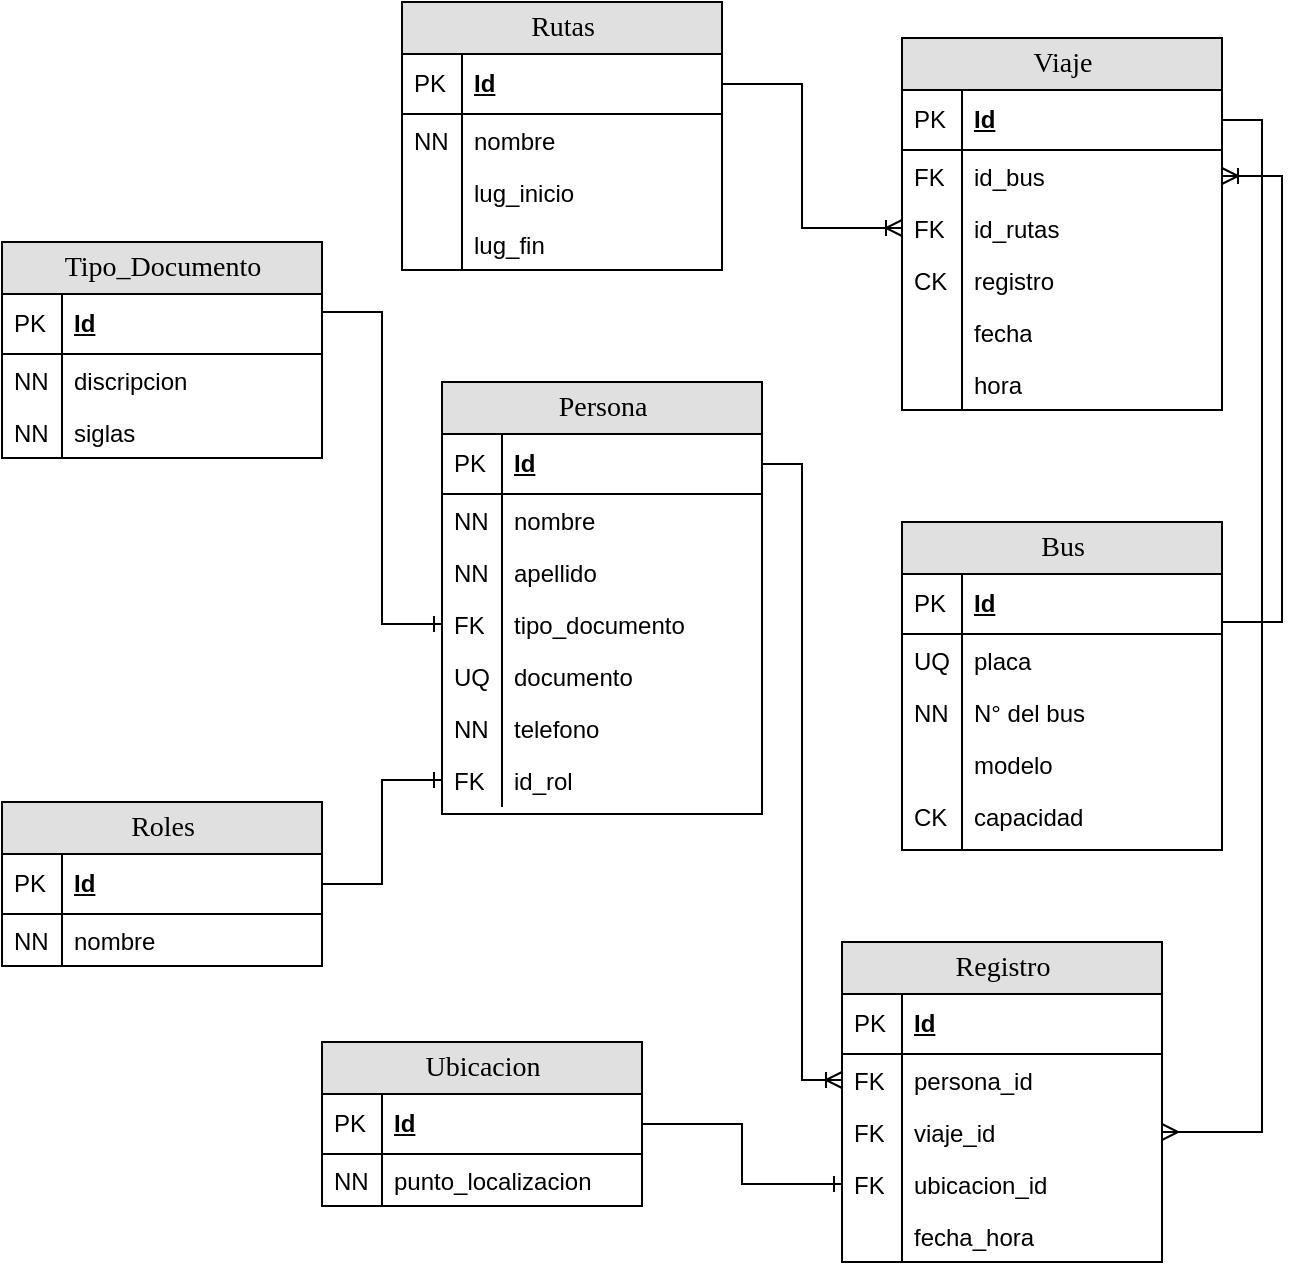 <mxfile version="20.5.3" type="github">
  <diagram name="Page-1" id="e56a1550-8fbb-45ad-956c-1786394a9013">
    <mxGraphModel dx="1422" dy="1612" grid="1" gridSize="10" guides="1" tooltips="1" connect="1" arrows="1" fold="1" page="1" pageScale="1" pageWidth="1100" pageHeight="850" background="none" math="0" shadow="0">
      <root>
        <mxCell id="0" />
        <mxCell id="1" parent="0" />
        <mxCell id="2e49270ec7c68f3f-8" value="Viaje" style="swimlane;html=1;fontStyle=0;childLayout=stackLayout;horizontal=1;startSize=26;fillColor=#e0e0e0;horizontalStack=0;resizeParent=1;resizeLast=0;collapsible=1;marginBottom=0;swimlaneFillColor=#ffffff;align=center;rounded=0;shadow=0;comic=0;labelBackgroundColor=none;strokeWidth=1;fontFamily=Verdana;fontSize=14;swimlaneLine=1;" parent="1" vertex="1">
          <mxGeometry x="450" y="-182" width="160" height="186" as="geometry" />
        </mxCell>
        <mxCell id="2e49270ec7c68f3f-9" value="Id" style="shape=partialRectangle;top=0;left=0;right=0;bottom=1;html=1;align=left;verticalAlign=middle;fillColor=none;spacingLeft=34;spacingRight=4;whiteSpace=wrap;overflow=hidden;rotatable=0;points=[[0,0.5],[1,0.5]];portConstraint=eastwest;dropTarget=0;fontStyle=5;" parent="2e49270ec7c68f3f-8" vertex="1">
          <mxGeometry y="26" width="160" height="30" as="geometry" />
        </mxCell>
        <mxCell id="2e49270ec7c68f3f-10" value="PK" style="shape=partialRectangle;top=0;left=0;bottom=0;html=1;fillColor=none;align=left;verticalAlign=middle;spacingLeft=4;spacingRight=4;whiteSpace=wrap;overflow=hidden;rotatable=0;points=[];portConstraint=eastwest;part=1;" parent="2e49270ec7c68f3f-9" vertex="1" connectable="0">
          <mxGeometry width="30" height="30" as="geometry" />
        </mxCell>
        <mxCell id="2e49270ec7c68f3f-13" value="id_bus" style="shape=partialRectangle;top=0;left=0;right=0;bottom=0;html=1;align=left;verticalAlign=top;fillColor=none;spacingLeft=34;spacingRight=4;whiteSpace=wrap;overflow=hidden;rotatable=0;points=[[0,0.5],[1,0.5]];portConstraint=eastwest;dropTarget=0;" parent="2e49270ec7c68f3f-8" vertex="1">
          <mxGeometry y="56" width="160" height="26" as="geometry" />
        </mxCell>
        <mxCell id="2e49270ec7c68f3f-14" value="FK" style="shape=partialRectangle;top=0;left=0;bottom=0;html=1;fillColor=none;align=left;verticalAlign=top;spacingLeft=4;spacingRight=4;whiteSpace=wrap;overflow=hidden;rotatable=0;points=[];portConstraint=eastwest;part=1;" parent="2e49270ec7c68f3f-13" vertex="1" connectable="0">
          <mxGeometry width="30" height="26" as="geometry" />
        </mxCell>
        <mxCell id="2e49270ec7c68f3f-15" value="id_rutas" style="shape=partialRectangle;top=0;left=0;right=0;bottom=0;html=1;align=left;verticalAlign=top;fillColor=none;spacingLeft=34;spacingRight=4;whiteSpace=wrap;overflow=hidden;rotatable=0;points=[[0,0.5],[1,0.5]];portConstraint=eastwest;dropTarget=0;" parent="2e49270ec7c68f3f-8" vertex="1">
          <mxGeometry y="82" width="160" height="26" as="geometry" />
        </mxCell>
        <mxCell id="2e49270ec7c68f3f-16" value="FK" style="shape=partialRectangle;top=0;left=0;bottom=0;html=1;fillColor=none;align=left;verticalAlign=top;spacingLeft=4;spacingRight=4;whiteSpace=wrap;overflow=hidden;rotatable=0;points=[];portConstraint=eastwest;part=1;" parent="2e49270ec7c68f3f-15" vertex="1" connectable="0">
          <mxGeometry width="30" height="26" as="geometry" />
        </mxCell>
        <mxCell id="A5Q36Xl45M62CWeeGY99-18" value="registro" style="shape=partialRectangle;top=0;left=0;right=0;bottom=0;html=1;align=left;verticalAlign=top;fillColor=none;spacingLeft=34;spacingRight=4;whiteSpace=wrap;overflow=hidden;rotatable=0;points=[[0,0.5],[1,0.5]];portConstraint=eastwest;dropTarget=0;" parent="2e49270ec7c68f3f-8" vertex="1">
          <mxGeometry y="108" width="160" height="26" as="geometry" />
        </mxCell>
        <mxCell id="A5Q36Xl45M62CWeeGY99-19" value="CK" style="shape=partialRectangle;top=0;left=0;bottom=0;html=1;fillColor=none;align=left;verticalAlign=top;spacingLeft=4;spacingRight=4;whiteSpace=wrap;overflow=hidden;rotatable=0;points=[];portConstraint=eastwest;part=1;" parent="A5Q36Xl45M62CWeeGY99-18" vertex="1" connectable="0">
          <mxGeometry width="30" height="26" as="geometry" />
        </mxCell>
        <mxCell id="BcYfV_nLDdi7AigZJPTZ-18" value="fecha&lt;span style=&quot;color: rgba(0, 0, 0, 0); font-family: monospace; font-size: 0px;&quot;&gt;%3CmxGraphModel%3E%3Croot%3E%3CmxCell%20id%3D%220%22%2F%3E%3CmxCell%20id%3D%221%22%20parent%3D%220%22%2F%3E%3CmxCell%20id%3D%222%22%20value%3D%22id_rutas%22%20style%3D%22shape%3DpartialRectangle%3Btop%3D0%3Bleft%3D0%3Bright%3D0%3Bbottom%3D0%3Bhtml%3D1%3Balign%3Dleft%3BverticalAlign%3Dtop%3BfillColor%3Dnone%3BspacingLeft%3D34%3BspacingRight%3D4%3BwhiteSpace%3Dwrap%3Boverflow%3Dhidden%3Brotatable%3D0%3Bpoints%3D%5B%5B0%2C0.5%5D%2C%5B1%2C0.5%5D%5D%3BportConstraint%3Deastwest%3BdropTarget%3D0%3B%22%20vertex%3D%221%22%20parent%3D%221%22%3E%3CmxGeometry%20x%3D%22500%22%20y%3D%22220%22%20width%3D%22160%22%20height%3D%2226%22%20as%3D%22geometry%22%2F%3E%3C%2FmxCell%3E%3CmxCell%20id%3D%223%22%20value%3D%22FK%22%20style%3D%22shape%3DpartialRectangle%3Btop%3D0%3Bleft%3D0%3Bbottom%3D0%3Bhtml%3D1%3BfillColor%3Dnone%3Balign%3Dleft%3BverticalAlign%3Dtop%3BspacingLeft%3D4%3BspacingRight%3D4%3BwhiteSpace%3Dwrap%3Boverflow%3Dhidden%3Brotatable%3D0%3Bpoints%3D%5B%5D%3BportConstraint%3Deastwest%3Bpart%3D1%3B%22%20vertex%3D%221%22%20connectable%3D%220%22%20parent%3D%222%22%3E%3CmxGeometry%20width%3D%2230%22%20height%3D%2226%22%20as%3D%22geometry%22%2F%3E%3C%2FmxCell%3E%3C%2Froot%3E%3C%2FmxGraphModel%3E&lt;/span&gt;&lt;span style=&quot;color: rgba(0, 0, 0, 0); font-family: monospace; font-size: 0px;&quot;&gt;%3CmxGraphModel%3E%3Croot%3E%3CmxCell%20id%3D%220%22%2F%3E%3CmxCell%20id%3D%221%22%20parent%3D%220%22%2F%3E%3CmxCell%20id%3D%222%22%20value%3D%22id_rutas%22%20style%3D%22shape%3DpartialRectangle%3Btop%3D0%3Bleft%3D0%3Bright%3D0%3Bbottom%3D0%3Bhtml%3D1%3Balign%3Dleft%3BverticalAlign%3Dtop%3BfillColor%3Dnone%3BspacingLeft%3D34%3BspacingRight%3D4%3BwhiteSpace%3Dwrap%3Boverflow%3Dhidden%3Brotatable%3D0%3Bpoints%3D%5B%5B0%2C0.5%5D%2C%5B1%2C0.5%5D%5D%3BportConstraint%3Deastwest%3BdropTarget%3D0%3B%22%20vertex%3D%221%22%20parent%3D%221%22%3E%3CmxGeometry%20x%3D%22500%22%20y%3D%22220%22%20width%3D%22160%22%20height%3D%2226%22%20as%3D%22geometry%22%2F%3E%3C%2FmxCell%3E%3CmxCell%20id%3D%223%22%20value%3D%22FK%22%20style%3D%22shape%3DpartialRectangle%3Btop%3D0%3Bleft%3D0%3Bbottom%3D0%3Bhtml%3D1%3BfillColor%3Dnone%3Balign%3Dleft%3BverticalAlign%3Dtop%3BspacingLeft%3D4%3BspacingRight%3D4%3BwhiteSpace%3Dwrap%3Boverflow%3Dhidden%3Brotatable%3D0%3Bpoints%3D%5B%5D%3BportConstraint%3Deastwest%3Bpart%3D1%3B%22%20vertex%3D%221%22%20connectable%3D%220%22%20parent%3D%222%22%3E%3CmxGeometry%20width%3D%2230%22%20height%3D%2226%22%20as%3D%22geometry%22%2F%3E%3C%2FmxCell%3E%3C%2Froot%3E%3C%2FmxGraphModel%3E&lt;/span&gt;&lt;span style=&quot;color: rgba(0, 0, 0, 0); font-family: monospace; font-size: 0px;&quot;&gt;%3CmxGraphModel%3E%3Croot%3E%3CmxCell%20id%3D%220%22%2F%3E%3CmxCell%20id%3D%221%22%20parent%3D%220%22%2F%3E%3CmxCell%20id%3D%222%22%20value%3D%22id_rutas%22%20style%3D%22shape%3DpartialRectangle%3Btop%3D0%3Bleft%3D0%3Bright%3D0%3Bbottom%3D0%3Bhtml%3D1%3Balign%3Dleft%3BverticalAlign%3Dtop%3BfillColor%3Dnone%3BspacingLeft%3D34%3BspacingRight%3D4%3BwhiteSpace%3Dwrap%3Boverflow%3Dhidden%3Brotatable%3D0%3Bpoints%3D%5B%5B0%2C0.5%5D%2C%5B1%2C0.5%5D%5D%3BportConstraint%3Deastwest%3BdropTarget%3D0%3B%22%20vertex%3D%221%22%20parent%3D%221%22%3E%3CmxGeometry%20x%3D%22500%22%20y%3D%22220%22%20width%3D%22160%22%20height%3D%2226%22%20as%3D%22geometry%22%2F%3E%3C%2FmxCell%3E%3CmxCell%20id%3D%223%22%20value%3D%22FK%22%20style%3D%22shape%3DpartialRectangle%3Btop%3D0%3Bleft%3D0%3Bbottom%3D0%3Bhtml%3D1%3BfillColor%3Dnone%3Balign%3Dleft%3BverticalAlign%3Dtop%3BspacingLeft%3D4%3BspacingRight%3D4%3BwhiteSpace%3Dwrap%3Boverflow%3Dhidden%3Brotatable%3D0%3Bpoints%3D%5B%5D%3BportConstraint%3Deastwest%3Bpart%3D1%3B%22%20vertex%3D%221%22%20connectable%3D%220%22%20parent%3D%222%22%3E%3CmxGeometry%20width%3D%2230%22%20height%3D%2226%22%20as%3D%22geometry%22%2F%3E%3C%2FmxCell%3E%3C%2Froot%3E%3C%2FmxGraphModel%3E&lt;/span&gt;" style="shape=partialRectangle;top=0;left=0;right=0;bottom=0;html=1;align=left;verticalAlign=top;fillColor=none;spacingLeft=34;spacingRight=4;whiteSpace=wrap;overflow=hidden;rotatable=0;points=[[0,0.5],[1,0.5]];portConstraint=eastwest;dropTarget=0;" parent="2e49270ec7c68f3f-8" vertex="1">
          <mxGeometry y="134" width="160" height="26" as="geometry" />
        </mxCell>
        <mxCell id="BcYfV_nLDdi7AigZJPTZ-19" value="" style="shape=partialRectangle;top=0;left=0;bottom=0;html=1;fillColor=none;align=left;verticalAlign=top;spacingLeft=4;spacingRight=4;whiteSpace=wrap;overflow=hidden;rotatable=0;points=[];portConstraint=eastwest;part=1;" parent="BcYfV_nLDdi7AigZJPTZ-18" vertex="1" connectable="0">
          <mxGeometry width="30" height="26" as="geometry" />
        </mxCell>
        <mxCell id="BcYfV_nLDdi7AigZJPTZ-20" value="hora" style="shape=partialRectangle;top=0;left=0;right=0;bottom=0;html=1;align=left;verticalAlign=top;fillColor=none;spacingLeft=34;spacingRight=4;whiteSpace=wrap;overflow=hidden;rotatable=0;points=[[0,0.5],[1,0.5]];portConstraint=eastwest;dropTarget=0;" parent="2e49270ec7c68f3f-8" vertex="1">
          <mxGeometry y="160" width="160" height="26" as="geometry" />
        </mxCell>
        <mxCell id="BcYfV_nLDdi7AigZJPTZ-21" value="" style="shape=partialRectangle;top=0;left=0;bottom=0;html=1;fillColor=none;align=left;verticalAlign=top;spacingLeft=4;spacingRight=4;whiteSpace=wrap;overflow=hidden;rotatable=0;points=[];portConstraint=eastwest;part=1;" parent="BcYfV_nLDdi7AigZJPTZ-20" vertex="1" connectable="0">
          <mxGeometry width="30" height="26" as="geometry" />
        </mxCell>
        <mxCell id="BcYfV_nLDdi7AigZJPTZ-1" value="Persona" style="swimlane;html=1;fontStyle=0;childLayout=stackLayout;horizontal=1;startSize=26;fillColor=#e0e0e0;horizontalStack=0;resizeParent=1;resizeLast=0;collapsible=1;marginBottom=0;swimlaneFillColor=#ffffff;align=center;rounded=0;shadow=0;comic=0;labelBackgroundColor=none;strokeWidth=1;fontFamily=Verdana;fontSize=14" parent="1" vertex="1">
          <mxGeometry x="220" y="-10" width="160" height="216" as="geometry" />
        </mxCell>
        <mxCell id="BcYfV_nLDdi7AigZJPTZ-2" value="Id" style="shape=partialRectangle;top=0;left=0;right=0;bottom=1;html=1;align=left;verticalAlign=middle;fillColor=none;spacingLeft=34;spacingRight=4;whiteSpace=wrap;overflow=hidden;rotatable=0;points=[[0,0.5],[1,0.5]];portConstraint=eastwest;dropTarget=0;fontStyle=5;" parent="BcYfV_nLDdi7AigZJPTZ-1" vertex="1">
          <mxGeometry y="26" width="160" height="30" as="geometry" />
        </mxCell>
        <mxCell id="BcYfV_nLDdi7AigZJPTZ-3" value="PK" style="shape=partialRectangle;top=0;left=0;bottom=0;html=1;fillColor=none;align=left;verticalAlign=middle;spacingLeft=4;spacingRight=4;whiteSpace=wrap;overflow=hidden;rotatable=0;points=[];portConstraint=eastwest;part=1;" parent="BcYfV_nLDdi7AigZJPTZ-2" vertex="1" connectable="0">
          <mxGeometry width="30" height="30" as="geometry" />
        </mxCell>
        <mxCell id="BcYfV_nLDdi7AigZJPTZ-4" value="nombre" style="shape=partialRectangle;top=0;left=0;right=0;bottom=0;html=1;align=left;verticalAlign=top;fillColor=none;spacingLeft=34;spacingRight=4;whiteSpace=wrap;overflow=hidden;rotatable=0;points=[[0,0.5],[1,0.5]];portConstraint=eastwest;dropTarget=0;" parent="BcYfV_nLDdi7AigZJPTZ-1" vertex="1">
          <mxGeometry y="56" width="160" height="26" as="geometry" />
        </mxCell>
        <mxCell id="BcYfV_nLDdi7AigZJPTZ-5" value="NN" style="shape=partialRectangle;top=0;left=0;bottom=0;html=1;fillColor=none;align=left;verticalAlign=top;spacingLeft=4;spacingRight=4;whiteSpace=wrap;overflow=hidden;rotatable=0;points=[];portConstraint=eastwest;part=1;" parent="BcYfV_nLDdi7AigZJPTZ-4" vertex="1" connectable="0">
          <mxGeometry width="30" height="26" as="geometry" />
        </mxCell>
        <mxCell id="BcYfV_nLDdi7AigZJPTZ-6" value="apellido" style="shape=partialRectangle;top=0;left=0;right=0;bottom=0;html=1;align=left;verticalAlign=top;fillColor=none;spacingLeft=34;spacingRight=4;whiteSpace=wrap;overflow=hidden;rotatable=0;points=[[0,0.5],[1,0.5]];portConstraint=eastwest;dropTarget=0;" parent="BcYfV_nLDdi7AigZJPTZ-1" vertex="1">
          <mxGeometry y="82" width="160" height="26" as="geometry" />
        </mxCell>
        <mxCell id="BcYfV_nLDdi7AigZJPTZ-7" value="NN" style="shape=partialRectangle;top=0;left=0;bottom=0;html=1;fillColor=none;align=left;verticalAlign=top;spacingLeft=4;spacingRight=4;whiteSpace=wrap;overflow=hidden;rotatable=0;points=[];portConstraint=eastwest;part=1;" parent="BcYfV_nLDdi7AigZJPTZ-6" vertex="1" connectable="0">
          <mxGeometry width="30" height="26" as="geometry" />
        </mxCell>
        <mxCell id="BcYfV_nLDdi7AigZJPTZ-8" value="&lt;span style=&quot;&quot;&gt;tipo_documento&lt;/span&gt;" style="shape=partialRectangle;top=0;left=0;right=0;bottom=0;html=1;align=left;verticalAlign=top;fillColor=none;spacingLeft=34;spacingRight=4;whiteSpace=wrap;overflow=hidden;rotatable=0;points=[[0,0.5],[1,0.5]];portConstraint=eastwest;dropTarget=0;" parent="BcYfV_nLDdi7AigZJPTZ-1" vertex="1">
          <mxGeometry y="108" width="160" height="26" as="geometry" />
        </mxCell>
        <mxCell id="BcYfV_nLDdi7AigZJPTZ-9" value="FK" style="shape=partialRectangle;top=0;left=0;bottom=0;html=1;fillColor=none;align=left;verticalAlign=top;spacingLeft=4;spacingRight=4;whiteSpace=wrap;overflow=hidden;rotatable=0;points=[];portConstraint=eastwest;part=1;" parent="BcYfV_nLDdi7AigZJPTZ-8" vertex="1" connectable="0">
          <mxGeometry width="30" height="26" as="geometry" />
        </mxCell>
        <mxCell id="8k3CjTWVGa6V00-YYSBL-44" value="&lt;span style=&quot;&quot;&gt;documento&lt;/span&gt;" style="shape=partialRectangle;top=0;left=0;right=0;bottom=0;html=1;align=left;verticalAlign=top;fillColor=none;spacingLeft=34;spacingRight=4;whiteSpace=wrap;overflow=hidden;rotatable=0;points=[[0,0.5],[1,0.5]];portConstraint=eastwest;dropTarget=0;" parent="BcYfV_nLDdi7AigZJPTZ-1" vertex="1">
          <mxGeometry y="134" width="160" height="26" as="geometry" />
        </mxCell>
        <mxCell id="8k3CjTWVGa6V00-YYSBL-45" value="UQ" style="shape=partialRectangle;top=0;left=0;bottom=0;html=1;fillColor=none;align=left;verticalAlign=top;spacingLeft=4;spacingRight=4;whiteSpace=wrap;overflow=hidden;rotatable=0;points=[];portConstraint=eastwest;part=1;" parent="8k3CjTWVGa6V00-YYSBL-44" vertex="1" connectable="0">
          <mxGeometry width="30" height="26" as="geometry" />
        </mxCell>
        <mxCell id="BcYfV_nLDdi7AigZJPTZ-14" value="telefono" style="shape=partialRectangle;top=0;left=0;right=0;bottom=0;html=1;align=left;verticalAlign=top;fillColor=none;spacingLeft=34;spacingRight=4;whiteSpace=wrap;overflow=hidden;rotatable=0;points=[[0,0.5],[1,0.5]];portConstraint=eastwest;dropTarget=0;" parent="BcYfV_nLDdi7AigZJPTZ-1" vertex="1">
          <mxGeometry y="160" width="160" height="26" as="geometry" />
        </mxCell>
        <mxCell id="BcYfV_nLDdi7AigZJPTZ-15" value="NN" style="shape=partialRectangle;top=0;left=0;bottom=0;html=1;fillColor=none;align=left;verticalAlign=top;spacingLeft=4;spacingRight=4;whiteSpace=wrap;overflow=hidden;rotatable=0;points=[];portConstraint=eastwest;part=1;" parent="BcYfV_nLDdi7AigZJPTZ-14" vertex="1" connectable="0">
          <mxGeometry width="30" height="26" as="geometry" />
        </mxCell>
        <mxCell id="BcYfV_nLDdi7AigZJPTZ-12" value="id_rol" style="shape=partialRectangle;top=0;left=0;right=0;bottom=0;html=1;align=left;verticalAlign=top;fillColor=none;spacingLeft=34;spacingRight=4;whiteSpace=wrap;overflow=hidden;rotatable=0;points=[[0,0.5],[1,0.5]];portConstraint=eastwest;dropTarget=0;" parent="BcYfV_nLDdi7AigZJPTZ-1" vertex="1">
          <mxGeometry y="186" width="160" height="26" as="geometry" />
        </mxCell>
        <mxCell id="BcYfV_nLDdi7AigZJPTZ-13" value="FK" style="shape=partialRectangle;top=0;left=0;bottom=0;html=1;fillColor=none;align=left;verticalAlign=top;spacingLeft=4;spacingRight=4;whiteSpace=wrap;overflow=hidden;rotatable=0;points=[];portConstraint=eastwest;part=1;" parent="BcYfV_nLDdi7AigZJPTZ-12" vertex="1" connectable="0">
          <mxGeometry width="30" height="26" as="geometry" />
        </mxCell>
        <mxCell id="BcYfV_nLDdi7AigZJPTZ-16" style="edgeStyle=orthogonalEdgeStyle;rounded=0;orthogonalLoop=1;jettySize=auto;html=1;exitX=1;exitY=0.5;exitDx=0;exitDy=0;entryX=0;entryY=0.5;entryDx=0;entryDy=0;endArrow=ERone;endFill=0;" parent="1" source="0pjhbG_j-prHuRftsWL3-20" target="BcYfV_nLDdi7AigZJPTZ-12" edge="1">
          <mxGeometry relative="1" as="geometry">
            <mxPoint x="160" y="247" as="sourcePoint" />
            <Array as="points">
              <mxPoint x="190" y="241" />
              <mxPoint x="190" y="189" />
            </Array>
          </mxGeometry>
        </mxCell>
        <mxCell id="BcYfV_nLDdi7AigZJPTZ-22" value="Rutas" style="swimlane;html=1;fontStyle=0;childLayout=stackLayout;horizontal=1;startSize=26;fillColor=#e0e0e0;horizontalStack=0;resizeParent=1;resizeLast=0;collapsible=1;marginBottom=0;swimlaneFillColor=#ffffff;align=center;rounded=0;shadow=0;comic=0;labelBackgroundColor=none;strokeWidth=1;fontFamily=Verdana;fontSize=14;swimlaneLine=1;" parent="1" vertex="1">
          <mxGeometry x="200" y="-200" width="160" height="134" as="geometry" />
        </mxCell>
        <mxCell id="BcYfV_nLDdi7AigZJPTZ-23" value="Id" style="shape=partialRectangle;top=0;left=0;right=0;bottom=1;html=1;align=left;verticalAlign=middle;fillColor=none;spacingLeft=34;spacingRight=4;whiteSpace=wrap;overflow=hidden;rotatable=0;points=[[0,0.5],[1,0.5]];portConstraint=eastwest;dropTarget=0;fontStyle=5;" parent="BcYfV_nLDdi7AigZJPTZ-22" vertex="1">
          <mxGeometry y="26" width="160" height="30" as="geometry" />
        </mxCell>
        <mxCell id="BcYfV_nLDdi7AigZJPTZ-24" value="PK" style="shape=partialRectangle;top=0;left=0;bottom=0;html=1;fillColor=none;align=left;verticalAlign=middle;spacingLeft=4;spacingRight=4;whiteSpace=wrap;overflow=hidden;rotatable=0;points=[];portConstraint=eastwest;part=1;" parent="BcYfV_nLDdi7AigZJPTZ-23" vertex="1" connectable="0">
          <mxGeometry width="30" height="30" as="geometry" />
        </mxCell>
        <mxCell id="BcYfV_nLDdi7AigZJPTZ-25" value="nombre" style="shape=partialRectangle;top=0;left=0;right=0;bottom=0;html=1;align=left;verticalAlign=top;fillColor=none;spacingLeft=34;spacingRight=4;whiteSpace=wrap;overflow=hidden;rotatable=0;points=[[0,0.5],[1,0.5]];portConstraint=eastwest;dropTarget=0;" parent="BcYfV_nLDdi7AigZJPTZ-22" vertex="1">
          <mxGeometry y="56" width="160" height="26" as="geometry" />
        </mxCell>
        <mxCell id="BcYfV_nLDdi7AigZJPTZ-26" value="NN" style="shape=partialRectangle;top=0;left=0;bottom=0;html=1;fillColor=none;align=left;verticalAlign=top;spacingLeft=4;spacingRight=4;whiteSpace=wrap;overflow=hidden;rotatable=0;points=[];portConstraint=eastwest;part=1;" parent="BcYfV_nLDdi7AigZJPTZ-25" vertex="1" connectable="0">
          <mxGeometry width="30" height="26" as="geometry" />
        </mxCell>
        <mxCell id="BcYfV_nLDdi7AigZJPTZ-27" value="lug_inicio" style="shape=partialRectangle;top=0;left=0;right=0;bottom=0;html=1;align=left;verticalAlign=top;fillColor=none;spacingLeft=34;spacingRight=4;whiteSpace=wrap;overflow=hidden;rotatable=0;points=[[0,0.5],[1,0.5]];portConstraint=eastwest;dropTarget=0;" parent="BcYfV_nLDdi7AigZJPTZ-22" vertex="1">
          <mxGeometry y="82" width="160" height="26" as="geometry" />
        </mxCell>
        <mxCell id="BcYfV_nLDdi7AigZJPTZ-28" value="" style="shape=partialRectangle;top=0;left=0;bottom=0;html=1;fillColor=none;align=left;verticalAlign=top;spacingLeft=4;spacingRight=4;whiteSpace=wrap;overflow=hidden;rotatable=0;points=[];portConstraint=eastwest;part=1;" parent="BcYfV_nLDdi7AigZJPTZ-27" vertex="1" connectable="0">
          <mxGeometry width="30" height="26" as="geometry" />
        </mxCell>
        <mxCell id="BcYfV_nLDdi7AigZJPTZ-29" value="lug_fin" style="shape=partialRectangle;top=0;left=0;right=0;bottom=0;html=1;align=left;verticalAlign=top;fillColor=none;spacingLeft=34;spacingRight=4;whiteSpace=wrap;overflow=hidden;rotatable=0;points=[[0,0.5],[1,0.5]];portConstraint=eastwest;dropTarget=0;" parent="BcYfV_nLDdi7AigZJPTZ-22" vertex="1">
          <mxGeometry y="108" width="160" height="26" as="geometry" />
        </mxCell>
        <mxCell id="BcYfV_nLDdi7AigZJPTZ-30" value="" style="shape=partialRectangle;top=0;left=0;bottom=0;html=1;fillColor=none;align=left;verticalAlign=top;spacingLeft=4;spacingRight=4;whiteSpace=wrap;overflow=hidden;rotatable=0;points=[];portConstraint=eastwest;part=1;" parent="BcYfV_nLDdi7AigZJPTZ-29" vertex="1" connectable="0">
          <mxGeometry width="30" height="26" as="geometry" />
        </mxCell>
        <mxCell id="BcYfV_nLDdi7AigZJPTZ-31" style="edgeStyle=orthogonalEdgeStyle;rounded=0;orthogonalLoop=1;jettySize=auto;html=1;endArrow=ERoneToMany;endFill=0;exitX=1;exitY=0.5;exitDx=0;exitDy=0;entryX=0;entryY=0.5;entryDx=0;entryDy=0;" parent="1" source="BcYfV_nLDdi7AigZJPTZ-23" target="2e49270ec7c68f3f-15" edge="1">
          <mxGeometry relative="1" as="geometry">
            <Array as="points">
              <mxPoint x="400" y="-159" />
              <mxPoint x="400" y="-87" />
            </Array>
            <mxPoint x="450" y="-40" as="targetPoint" />
          </mxGeometry>
        </mxCell>
        <mxCell id="BcYfV_nLDdi7AigZJPTZ-47" style="edgeStyle=orthogonalEdgeStyle;rounded=0;orthogonalLoop=1;jettySize=auto;html=1;endArrow=ERoneToMany;endFill=0;entryX=1;entryY=0.5;entryDx=0;entryDy=0;" parent="1" source="BcYfV_nLDdi7AigZJPTZ-34" target="2e49270ec7c68f3f-13" edge="1">
          <mxGeometry relative="1" as="geometry">
            <Array as="points">
              <mxPoint x="640" y="110" />
              <mxPoint x="640" y="-113" />
            </Array>
            <mxPoint x="780" y="-80" as="targetPoint" />
          </mxGeometry>
        </mxCell>
        <mxCell id="BcYfV_nLDdi7AigZJPTZ-34" value="Bus" style="swimlane;html=1;fontStyle=0;childLayout=stackLayout;horizontal=1;startSize=26;fillColor=#e0e0e0;horizontalStack=0;resizeParent=1;resizeLast=0;collapsible=1;marginBottom=0;swimlaneFillColor=#ffffff;align=center;rounded=0;shadow=0;comic=0;labelBackgroundColor=none;strokeWidth=1;fontFamily=Verdana;fontSize=14" parent="1" vertex="1">
          <mxGeometry x="450" y="60" width="160" height="164" as="geometry" />
        </mxCell>
        <mxCell id="BcYfV_nLDdi7AigZJPTZ-35" value="Id" style="shape=partialRectangle;top=0;left=0;right=0;bottom=1;html=1;align=left;verticalAlign=middle;fillColor=none;spacingLeft=34;spacingRight=4;whiteSpace=wrap;overflow=hidden;rotatable=0;points=[[0,0.5],[1,0.5]];portConstraint=eastwest;dropTarget=0;fontStyle=5;" parent="BcYfV_nLDdi7AigZJPTZ-34" vertex="1">
          <mxGeometry y="26" width="160" height="30" as="geometry" />
        </mxCell>
        <mxCell id="BcYfV_nLDdi7AigZJPTZ-36" value="PK" style="shape=partialRectangle;top=0;left=0;bottom=0;html=1;fillColor=none;align=left;verticalAlign=middle;spacingLeft=4;spacingRight=4;whiteSpace=wrap;overflow=hidden;rotatable=0;points=[];portConstraint=eastwest;part=1;" parent="BcYfV_nLDdi7AigZJPTZ-35" vertex="1" connectable="0">
          <mxGeometry width="30" height="30" as="geometry" />
        </mxCell>
        <mxCell id="BcYfV_nLDdi7AigZJPTZ-37" value="placa" style="shape=partialRectangle;top=0;left=0;right=0;bottom=0;html=1;align=left;verticalAlign=top;fillColor=none;spacingLeft=34;spacingRight=4;whiteSpace=wrap;overflow=hidden;rotatable=0;points=[[0,0.5],[1,0.5]];portConstraint=eastwest;dropTarget=0;" parent="BcYfV_nLDdi7AigZJPTZ-34" vertex="1">
          <mxGeometry y="56" width="160" height="26" as="geometry" />
        </mxCell>
        <mxCell id="BcYfV_nLDdi7AigZJPTZ-38" value="UQ" style="shape=partialRectangle;top=0;left=0;bottom=0;html=1;fillColor=none;align=left;verticalAlign=top;spacingLeft=4;spacingRight=4;whiteSpace=wrap;overflow=hidden;rotatable=0;points=[];portConstraint=eastwest;part=1;" parent="BcYfV_nLDdi7AigZJPTZ-37" vertex="1" connectable="0">
          <mxGeometry width="30" height="26" as="geometry" />
        </mxCell>
        <mxCell id="BcYfV_nLDdi7AigZJPTZ-45" value="N° del bus" style="shape=partialRectangle;top=0;left=0;right=0;bottom=0;html=1;align=left;verticalAlign=top;fillColor=none;spacingLeft=34;spacingRight=4;whiteSpace=wrap;overflow=hidden;rotatable=0;points=[[0,0.5],[1,0.5]];portConstraint=eastwest;dropTarget=0;" parent="BcYfV_nLDdi7AigZJPTZ-34" vertex="1">
          <mxGeometry y="82" width="160" height="26" as="geometry" />
        </mxCell>
        <mxCell id="BcYfV_nLDdi7AigZJPTZ-46" value="NN" style="shape=partialRectangle;top=0;left=0;bottom=0;html=1;fillColor=none;align=left;verticalAlign=top;spacingLeft=4;spacingRight=4;whiteSpace=wrap;overflow=hidden;rotatable=0;points=[];portConstraint=eastwest;part=1;" parent="BcYfV_nLDdi7AigZJPTZ-45" vertex="1" connectable="0">
          <mxGeometry width="30" height="26" as="geometry" />
        </mxCell>
        <mxCell id="BcYfV_nLDdi7AigZJPTZ-39" value="modelo" style="shape=partialRectangle;top=0;left=0;right=0;bottom=0;html=1;align=left;verticalAlign=top;fillColor=none;spacingLeft=34;spacingRight=4;whiteSpace=wrap;overflow=hidden;rotatable=0;points=[[0,0.5],[1,0.5]];portConstraint=eastwest;dropTarget=0;" parent="BcYfV_nLDdi7AigZJPTZ-34" vertex="1">
          <mxGeometry y="108" width="160" height="26" as="geometry" />
        </mxCell>
        <mxCell id="BcYfV_nLDdi7AigZJPTZ-40" value="" style="shape=partialRectangle;top=0;left=0;bottom=0;html=1;fillColor=none;align=left;verticalAlign=top;spacingLeft=4;spacingRight=4;whiteSpace=wrap;overflow=hidden;rotatable=0;points=[];portConstraint=eastwest;part=1;" parent="BcYfV_nLDdi7AigZJPTZ-39" vertex="1" connectable="0">
          <mxGeometry width="30" height="26" as="geometry" />
        </mxCell>
        <mxCell id="BcYfV_nLDdi7AigZJPTZ-41" value="capacidad" style="shape=partialRectangle;top=0;left=0;right=0;bottom=0;html=1;align=left;verticalAlign=top;fillColor=none;spacingLeft=34;spacingRight=4;whiteSpace=wrap;overflow=hidden;rotatable=0;points=[[0,0.5],[1,0.5]];portConstraint=eastwest;dropTarget=0;" parent="BcYfV_nLDdi7AigZJPTZ-34" vertex="1">
          <mxGeometry y="134" width="160" height="30" as="geometry" />
        </mxCell>
        <mxCell id="BcYfV_nLDdi7AigZJPTZ-42" value="CK" style="shape=partialRectangle;top=0;left=0;bottom=0;html=1;fillColor=none;align=left;verticalAlign=top;spacingLeft=4;spacingRight=4;whiteSpace=wrap;overflow=hidden;rotatable=0;points=[];portConstraint=eastwest;part=1;" parent="BcYfV_nLDdi7AigZJPTZ-41" vertex="1" connectable="0">
          <mxGeometry width="30" height="30" as="geometry" />
        </mxCell>
        <mxCell id="A5Q36Xl45M62CWeeGY99-15" style="edgeStyle=orthogonalEdgeStyle;rounded=0;orthogonalLoop=1;jettySize=auto;html=1;entryX=0;entryY=0.5;entryDx=0;entryDy=0;endArrow=ERone;endFill=0;" parent="1" target="BcYfV_nLDdi7AigZJPTZ-8" edge="1">
          <mxGeometry relative="1" as="geometry">
            <mxPoint x="160" y="-45" as="sourcePoint" />
            <Array as="points">
              <mxPoint x="190" y="-45" />
              <mxPoint x="190" y="111" />
            </Array>
          </mxGeometry>
        </mxCell>
        <mxCell id="8k3CjTWVGa6V00-YYSBL-39" value="" style="edgeStyle=orthogonalEdgeStyle;fontSize=12;html=1;endArrow=ERoneToMany;rounded=0;entryX=0;entryY=0.5;entryDx=0;entryDy=0;exitX=1;exitY=0.5;exitDx=0;exitDy=0;" parent="1" source="BcYfV_nLDdi7AigZJPTZ-2" target="8k3CjTWVGa6V00-YYSBL-49" edge="1">
          <mxGeometry width="100" height="100" relative="1" as="geometry">
            <mxPoint x="390" y="30" as="sourcePoint" />
            <mxPoint x="459.46" y="353.76" as="targetPoint" />
            <Array as="points">
              <mxPoint x="400" y="31" />
              <mxPoint x="400" y="339" />
            </Array>
          </mxGeometry>
        </mxCell>
        <mxCell id="8k3CjTWVGa6V00-YYSBL-40" value="" style="edgeStyle=elbowEdgeStyle;fontSize=12;html=1;endArrow=ERmany;rounded=0;entryX=1;entryY=0.5;entryDx=0;entryDy=0;exitX=1;exitY=0.5;exitDx=0;exitDy=0;" parent="1" source="2e49270ec7c68f3f-9" target="8k3CjTWVGa6V00-YYSBL-51" edge="1">
          <mxGeometry width="100" height="100" relative="1" as="geometry">
            <mxPoint x="330" y="120" as="sourcePoint" />
            <mxPoint x="640" y="375" as="targetPoint" />
            <Array as="points">
              <mxPoint x="630" y="-90" />
              <mxPoint x="660" y="-100" />
              <mxPoint x="680" y="-110" />
              <mxPoint x="630" y="-100" />
              <mxPoint x="630" y="-140" />
              <mxPoint x="650" y="-110" />
              <mxPoint x="630" y="-110" />
              <mxPoint x="640" y="-141" />
              <mxPoint x="660" y="-120" />
              <mxPoint x="680" y="180" />
              <mxPoint x="650" y="350" />
              <mxPoint x="680" y="150" />
            </Array>
          </mxGeometry>
        </mxCell>
        <mxCell id="8k3CjTWVGa6V00-YYSBL-46" value="Registro" style="swimlane;html=1;fontStyle=0;childLayout=stackLayout;horizontal=1;startSize=26;fillColor=#e0e0e0;horizontalStack=0;resizeParent=1;resizeLast=0;collapsible=1;marginBottom=0;swimlaneFillColor=#ffffff;align=center;rounded=0;shadow=0;comic=0;labelBackgroundColor=none;strokeWidth=1;fontFamily=Verdana;fontSize=14" parent="1" vertex="1">
          <mxGeometry x="420" y="270" width="160" height="160" as="geometry" />
        </mxCell>
        <mxCell id="8k3CjTWVGa6V00-YYSBL-47" value="Id" style="shape=partialRectangle;top=0;left=0;right=0;bottom=1;html=1;align=left;verticalAlign=middle;fillColor=none;spacingLeft=34;spacingRight=4;whiteSpace=wrap;overflow=hidden;rotatable=0;points=[[0,0.5],[1,0.5]];portConstraint=eastwest;dropTarget=0;fontStyle=5;" parent="8k3CjTWVGa6V00-YYSBL-46" vertex="1">
          <mxGeometry y="26" width="160" height="30" as="geometry" />
        </mxCell>
        <mxCell id="8k3CjTWVGa6V00-YYSBL-48" value="PK" style="shape=partialRectangle;top=0;left=0;bottom=0;html=1;fillColor=none;align=left;verticalAlign=middle;spacingLeft=4;spacingRight=4;whiteSpace=wrap;overflow=hidden;rotatable=0;points=[];portConstraint=eastwest;part=1;" parent="8k3CjTWVGa6V00-YYSBL-47" vertex="1" connectable="0">
          <mxGeometry width="30" height="30" as="geometry" />
        </mxCell>
        <mxCell id="8k3CjTWVGa6V00-YYSBL-49" value="persona_id" style="shape=partialRectangle;top=0;left=0;right=0;bottom=0;html=1;align=left;verticalAlign=top;fillColor=none;spacingLeft=34;spacingRight=4;whiteSpace=wrap;overflow=hidden;rotatable=0;points=[[0,0.5],[1,0.5]];portConstraint=eastwest;dropTarget=0;" parent="8k3CjTWVGa6V00-YYSBL-46" vertex="1">
          <mxGeometry y="56" width="160" height="26" as="geometry" />
        </mxCell>
        <mxCell id="8k3CjTWVGa6V00-YYSBL-50" value="FK" style="shape=partialRectangle;top=0;left=0;bottom=0;html=1;fillColor=none;align=left;verticalAlign=top;spacingLeft=4;spacingRight=4;whiteSpace=wrap;overflow=hidden;rotatable=0;points=[];portConstraint=eastwest;part=1;" parent="8k3CjTWVGa6V00-YYSBL-49" vertex="1" connectable="0">
          <mxGeometry width="30" height="26" as="geometry" />
        </mxCell>
        <mxCell id="8k3CjTWVGa6V00-YYSBL-51" value="viaje_id" style="shape=partialRectangle;top=0;left=0;right=0;bottom=0;html=1;align=left;verticalAlign=top;fillColor=none;spacingLeft=34;spacingRight=4;whiteSpace=wrap;overflow=hidden;rotatable=0;points=[[0,0.5],[1,0.5]];portConstraint=eastwest;dropTarget=0;" parent="8k3CjTWVGa6V00-YYSBL-46" vertex="1">
          <mxGeometry y="82" width="160" height="26" as="geometry" />
        </mxCell>
        <mxCell id="8k3CjTWVGa6V00-YYSBL-52" value="FK" style="shape=partialRectangle;top=0;left=0;bottom=0;html=1;fillColor=none;align=left;verticalAlign=top;spacingLeft=4;spacingRight=4;whiteSpace=wrap;overflow=hidden;rotatable=0;points=[];portConstraint=eastwest;part=1;" parent="8k3CjTWVGa6V00-YYSBL-51" vertex="1" connectable="0">
          <mxGeometry width="30" height="26" as="geometry" />
        </mxCell>
        <mxCell id="8k3CjTWVGa6V00-YYSBL-53" value="&lt;span style=&quot;&quot;&gt;ubicacion_id&lt;/span&gt;" style="shape=partialRectangle;top=0;left=0;right=0;bottom=0;html=1;align=left;verticalAlign=top;fillColor=none;spacingLeft=34;spacingRight=4;whiteSpace=wrap;overflow=hidden;rotatable=0;points=[[0,0.5],[1,0.5]];portConstraint=eastwest;dropTarget=0;" parent="8k3CjTWVGa6V00-YYSBL-46" vertex="1">
          <mxGeometry y="108" width="160" height="26" as="geometry" />
        </mxCell>
        <mxCell id="8k3CjTWVGa6V00-YYSBL-54" value="FK" style="shape=partialRectangle;top=0;left=0;bottom=0;html=1;fillColor=none;align=left;verticalAlign=top;spacingLeft=4;spacingRight=4;whiteSpace=wrap;overflow=hidden;rotatable=0;points=[];portConstraint=eastwest;part=1;" parent="8k3CjTWVGa6V00-YYSBL-53" vertex="1" connectable="0">
          <mxGeometry width="30" height="26" as="geometry" />
        </mxCell>
        <mxCell id="8k3CjTWVGa6V00-YYSBL-55" value="&lt;span style=&quot;&quot;&gt;fecha_hora&lt;/span&gt;" style="shape=partialRectangle;top=0;left=0;right=0;bottom=0;html=1;align=left;verticalAlign=top;fillColor=none;spacingLeft=34;spacingRight=4;whiteSpace=wrap;overflow=hidden;rotatable=0;points=[[0,0.5],[1,0.5]];portConstraint=eastwest;dropTarget=0;" parent="8k3CjTWVGa6V00-YYSBL-46" vertex="1">
          <mxGeometry y="134" width="160" height="26" as="geometry" />
        </mxCell>
        <mxCell id="8k3CjTWVGa6V00-YYSBL-56" value="" style="shape=partialRectangle;top=0;left=0;bottom=0;html=1;fillColor=none;align=left;verticalAlign=top;spacingLeft=4;spacingRight=4;whiteSpace=wrap;overflow=hidden;rotatable=0;points=[];portConstraint=eastwest;part=1;" parent="8k3CjTWVGa6V00-YYSBL-55" vertex="1" connectable="0">
          <mxGeometry width="30" height="26" as="geometry" />
        </mxCell>
        <mxCell id="8k3CjTWVGa6V00-YYSBL-61" style="edgeStyle=orthogonalEdgeStyle;rounded=0;orthogonalLoop=1;jettySize=auto;html=1;exitX=0;exitY=0.5;exitDx=0;exitDy=0;endArrow=none;endFill=0;startArrow=ERone;startFill=0;entryX=1;entryY=0.5;entryDx=0;entryDy=0;" parent="1" source="8k3CjTWVGa6V00-YYSBL-53" target="0pjhbG_j-prHuRftsWL3-27" edge="1">
          <mxGeometry relative="1" as="geometry">
            <mxPoint x="340" y="365" as="targetPoint" />
          </mxGeometry>
        </mxCell>
        <mxCell id="0pjhbG_j-prHuRftsWL3-1" value="Tipo_Documento" style="swimlane;html=1;fontStyle=0;childLayout=stackLayout;horizontal=1;startSize=26;fillColor=#e0e0e0;horizontalStack=0;resizeParent=1;resizeLast=0;collapsible=1;marginBottom=0;swimlaneFillColor=#ffffff;align=center;rounded=0;shadow=0;comic=0;labelBackgroundColor=none;strokeWidth=1;fontFamily=Verdana;fontSize=14;swimlaneLine=1;" vertex="1" parent="1">
          <mxGeometry y="-80" width="160" height="108" as="geometry" />
        </mxCell>
        <mxCell id="0pjhbG_j-prHuRftsWL3-2" value="Id" style="shape=partialRectangle;top=0;left=0;right=0;bottom=1;html=1;align=left;verticalAlign=middle;fillColor=none;spacingLeft=34;spacingRight=4;whiteSpace=wrap;overflow=hidden;rotatable=0;points=[[0,0.5],[1,0.5]];portConstraint=eastwest;dropTarget=0;fontStyle=5;" vertex="1" parent="0pjhbG_j-prHuRftsWL3-1">
          <mxGeometry y="26" width="160" height="30" as="geometry" />
        </mxCell>
        <mxCell id="0pjhbG_j-prHuRftsWL3-3" value="PK" style="shape=partialRectangle;top=0;left=0;bottom=0;html=1;fillColor=none;align=left;verticalAlign=middle;spacingLeft=4;spacingRight=4;whiteSpace=wrap;overflow=hidden;rotatable=0;points=[];portConstraint=eastwest;part=1;" vertex="1" connectable="0" parent="0pjhbG_j-prHuRftsWL3-2">
          <mxGeometry width="30" height="30" as="geometry" />
        </mxCell>
        <mxCell id="0pjhbG_j-prHuRftsWL3-4" value="discripcion" style="shape=partialRectangle;top=0;left=0;right=0;bottom=0;html=1;align=left;verticalAlign=top;fillColor=none;spacingLeft=34;spacingRight=4;whiteSpace=wrap;overflow=hidden;rotatable=0;points=[[0,0.5],[1,0.5]];portConstraint=eastwest;dropTarget=0;" vertex="1" parent="0pjhbG_j-prHuRftsWL3-1">
          <mxGeometry y="56" width="160" height="26" as="geometry" />
        </mxCell>
        <mxCell id="0pjhbG_j-prHuRftsWL3-5" value="NN" style="shape=partialRectangle;top=0;left=0;bottom=0;html=1;fillColor=none;align=left;verticalAlign=top;spacingLeft=4;spacingRight=4;whiteSpace=wrap;overflow=hidden;rotatable=0;points=[];portConstraint=eastwest;part=1;" vertex="1" connectable="0" parent="0pjhbG_j-prHuRftsWL3-4">
          <mxGeometry width="30" height="26" as="geometry" />
        </mxCell>
        <mxCell id="0pjhbG_j-prHuRftsWL3-6" value="siglas" style="shape=partialRectangle;top=0;left=0;right=0;bottom=0;html=1;align=left;verticalAlign=top;fillColor=none;spacingLeft=34;spacingRight=4;whiteSpace=wrap;overflow=hidden;rotatable=0;points=[[0,0.5],[1,0.5]];portConstraint=eastwest;dropTarget=0;" vertex="1" parent="0pjhbG_j-prHuRftsWL3-1">
          <mxGeometry y="82" width="160" height="26" as="geometry" />
        </mxCell>
        <mxCell id="0pjhbG_j-prHuRftsWL3-7" value="NN" style="shape=partialRectangle;top=0;left=0;bottom=0;html=1;fillColor=none;align=left;verticalAlign=top;spacingLeft=4;spacingRight=4;whiteSpace=wrap;overflow=hidden;rotatable=0;points=[];portConstraint=eastwest;part=1;" vertex="1" connectable="0" parent="0pjhbG_j-prHuRftsWL3-6">
          <mxGeometry width="30" height="26" as="geometry" />
        </mxCell>
        <mxCell id="0pjhbG_j-prHuRftsWL3-19" value="Roles" style="swimlane;html=1;fontStyle=0;childLayout=stackLayout;horizontal=1;startSize=26;fillColor=#e0e0e0;horizontalStack=0;resizeParent=1;resizeLast=0;collapsible=1;marginBottom=0;swimlaneFillColor=#ffffff;align=center;rounded=0;shadow=0;comic=0;labelBackgroundColor=none;strokeWidth=1;fontFamily=Verdana;fontSize=14;swimlaneLine=1;" vertex="1" parent="1">
          <mxGeometry y="200" width="160" height="82" as="geometry" />
        </mxCell>
        <mxCell id="0pjhbG_j-prHuRftsWL3-20" value="Id" style="shape=partialRectangle;top=0;left=0;right=0;bottom=1;html=1;align=left;verticalAlign=middle;fillColor=none;spacingLeft=34;spacingRight=4;whiteSpace=wrap;overflow=hidden;rotatable=0;points=[[0,0.5],[1,0.5]];portConstraint=eastwest;dropTarget=0;fontStyle=5;" vertex="1" parent="0pjhbG_j-prHuRftsWL3-19">
          <mxGeometry y="26" width="160" height="30" as="geometry" />
        </mxCell>
        <mxCell id="0pjhbG_j-prHuRftsWL3-21" value="PK" style="shape=partialRectangle;top=0;left=0;bottom=0;html=1;fillColor=none;align=left;verticalAlign=middle;spacingLeft=4;spacingRight=4;whiteSpace=wrap;overflow=hidden;rotatable=0;points=[];portConstraint=eastwest;part=1;" vertex="1" connectable="0" parent="0pjhbG_j-prHuRftsWL3-20">
          <mxGeometry width="30" height="30" as="geometry" />
        </mxCell>
        <mxCell id="0pjhbG_j-prHuRftsWL3-22" value="nombre" style="shape=partialRectangle;top=0;left=0;right=0;bottom=0;html=1;align=left;verticalAlign=top;fillColor=none;spacingLeft=34;spacingRight=4;whiteSpace=wrap;overflow=hidden;rotatable=0;points=[[0,0.5],[1,0.5]];portConstraint=eastwest;dropTarget=0;" vertex="1" parent="0pjhbG_j-prHuRftsWL3-19">
          <mxGeometry y="56" width="160" height="26" as="geometry" />
        </mxCell>
        <mxCell id="0pjhbG_j-prHuRftsWL3-23" value="NN" style="shape=partialRectangle;top=0;left=0;bottom=0;html=1;fillColor=none;align=left;verticalAlign=top;spacingLeft=4;spacingRight=4;whiteSpace=wrap;overflow=hidden;rotatable=0;points=[];portConstraint=eastwest;part=1;" vertex="1" connectable="0" parent="0pjhbG_j-prHuRftsWL3-22">
          <mxGeometry width="30" height="26" as="geometry" />
        </mxCell>
        <mxCell id="0pjhbG_j-prHuRftsWL3-26" value="Ubicacion" style="swimlane;html=1;fontStyle=0;childLayout=stackLayout;horizontal=1;startSize=26;fillColor=#e0e0e0;horizontalStack=0;resizeParent=1;resizeLast=0;collapsible=1;marginBottom=0;swimlaneFillColor=#ffffff;align=center;rounded=0;shadow=0;comic=0;labelBackgroundColor=none;strokeWidth=1;fontFamily=Verdana;fontSize=14;swimlaneLine=1;" vertex="1" parent="1">
          <mxGeometry x="160" y="320" width="160" height="82" as="geometry" />
        </mxCell>
        <mxCell id="0pjhbG_j-prHuRftsWL3-27" value="Id" style="shape=partialRectangle;top=0;left=0;right=0;bottom=1;html=1;align=left;verticalAlign=middle;fillColor=none;spacingLeft=34;spacingRight=4;whiteSpace=wrap;overflow=hidden;rotatable=0;points=[[0,0.5],[1,0.5]];portConstraint=eastwest;dropTarget=0;fontStyle=5;" vertex="1" parent="0pjhbG_j-prHuRftsWL3-26">
          <mxGeometry y="26" width="160" height="30" as="geometry" />
        </mxCell>
        <mxCell id="0pjhbG_j-prHuRftsWL3-28" value="PK" style="shape=partialRectangle;top=0;left=0;bottom=0;html=1;fillColor=none;align=left;verticalAlign=middle;spacingLeft=4;spacingRight=4;whiteSpace=wrap;overflow=hidden;rotatable=0;points=[];portConstraint=eastwest;part=1;" vertex="1" connectable="0" parent="0pjhbG_j-prHuRftsWL3-27">
          <mxGeometry width="30" height="30" as="geometry" />
        </mxCell>
        <mxCell id="0pjhbG_j-prHuRftsWL3-29" value="punto_localizacion" style="shape=partialRectangle;top=0;left=0;right=0;bottom=0;html=1;align=left;verticalAlign=top;fillColor=none;spacingLeft=34;spacingRight=4;whiteSpace=wrap;overflow=hidden;rotatable=0;points=[[0,0.5],[1,0.5]];portConstraint=eastwest;dropTarget=0;" vertex="1" parent="0pjhbG_j-prHuRftsWL3-26">
          <mxGeometry y="56" width="160" height="26" as="geometry" />
        </mxCell>
        <mxCell id="0pjhbG_j-prHuRftsWL3-30" value="NN" style="shape=partialRectangle;top=0;left=0;bottom=0;html=1;fillColor=none;align=left;verticalAlign=top;spacingLeft=4;spacingRight=4;whiteSpace=wrap;overflow=hidden;rotatable=0;points=[];portConstraint=eastwest;part=1;" vertex="1" connectable="0" parent="0pjhbG_j-prHuRftsWL3-29">
          <mxGeometry width="30" height="26" as="geometry" />
        </mxCell>
      </root>
    </mxGraphModel>
  </diagram>
</mxfile>
